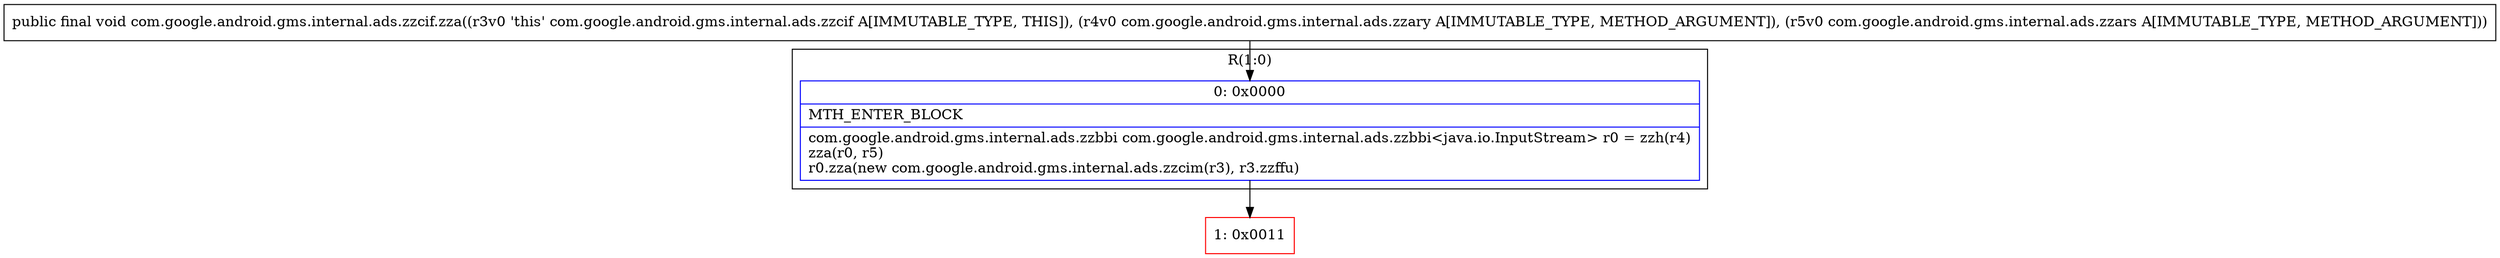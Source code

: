 digraph "CFG forcom.google.android.gms.internal.ads.zzcif.zza(Lcom\/google\/android\/gms\/internal\/ads\/zzary;Lcom\/google\/android\/gms\/internal\/ads\/zzars;)V" {
subgraph cluster_Region_126406955 {
label = "R(1:0)";
node [shape=record,color=blue];
Node_0 [shape=record,label="{0\:\ 0x0000|MTH_ENTER_BLOCK\l|com.google.android.gms.internal.ads.zzbbi com.google.android.gms.internal.ads.zzbbi\<java.io.InputStream\> r0 = zzh(r4)\lzza(r0, r5)\lr0.zza(new com.google.android.gms.internal.ads.zzcim(r3), r3.zzffu)\l}"];
}
Node_1 [shape=record,color=red,label="{1\:\ 0x0011}"];
MethodNode[shape=record,label="{public final void com.google.android.gms.internal.ads.zzcif.zza((r3v0 'this' com.google.android.gms.internal.ads.zzcif A[IMMUTABLE_TYPE, THIS]), (r4v0 com.google.android.gms.internal.ads.zzary A[IMMUTABLE_TYPE, METHOD_ARGUMENT]), (r5v0 com.google.android.gms.internal.ads.zzars A[IMMUTABLE_TYPE, METHOD_ARGUMENT])) }"];
MethodNode -> Node_0;
Node_0 -> Node_1;
}

